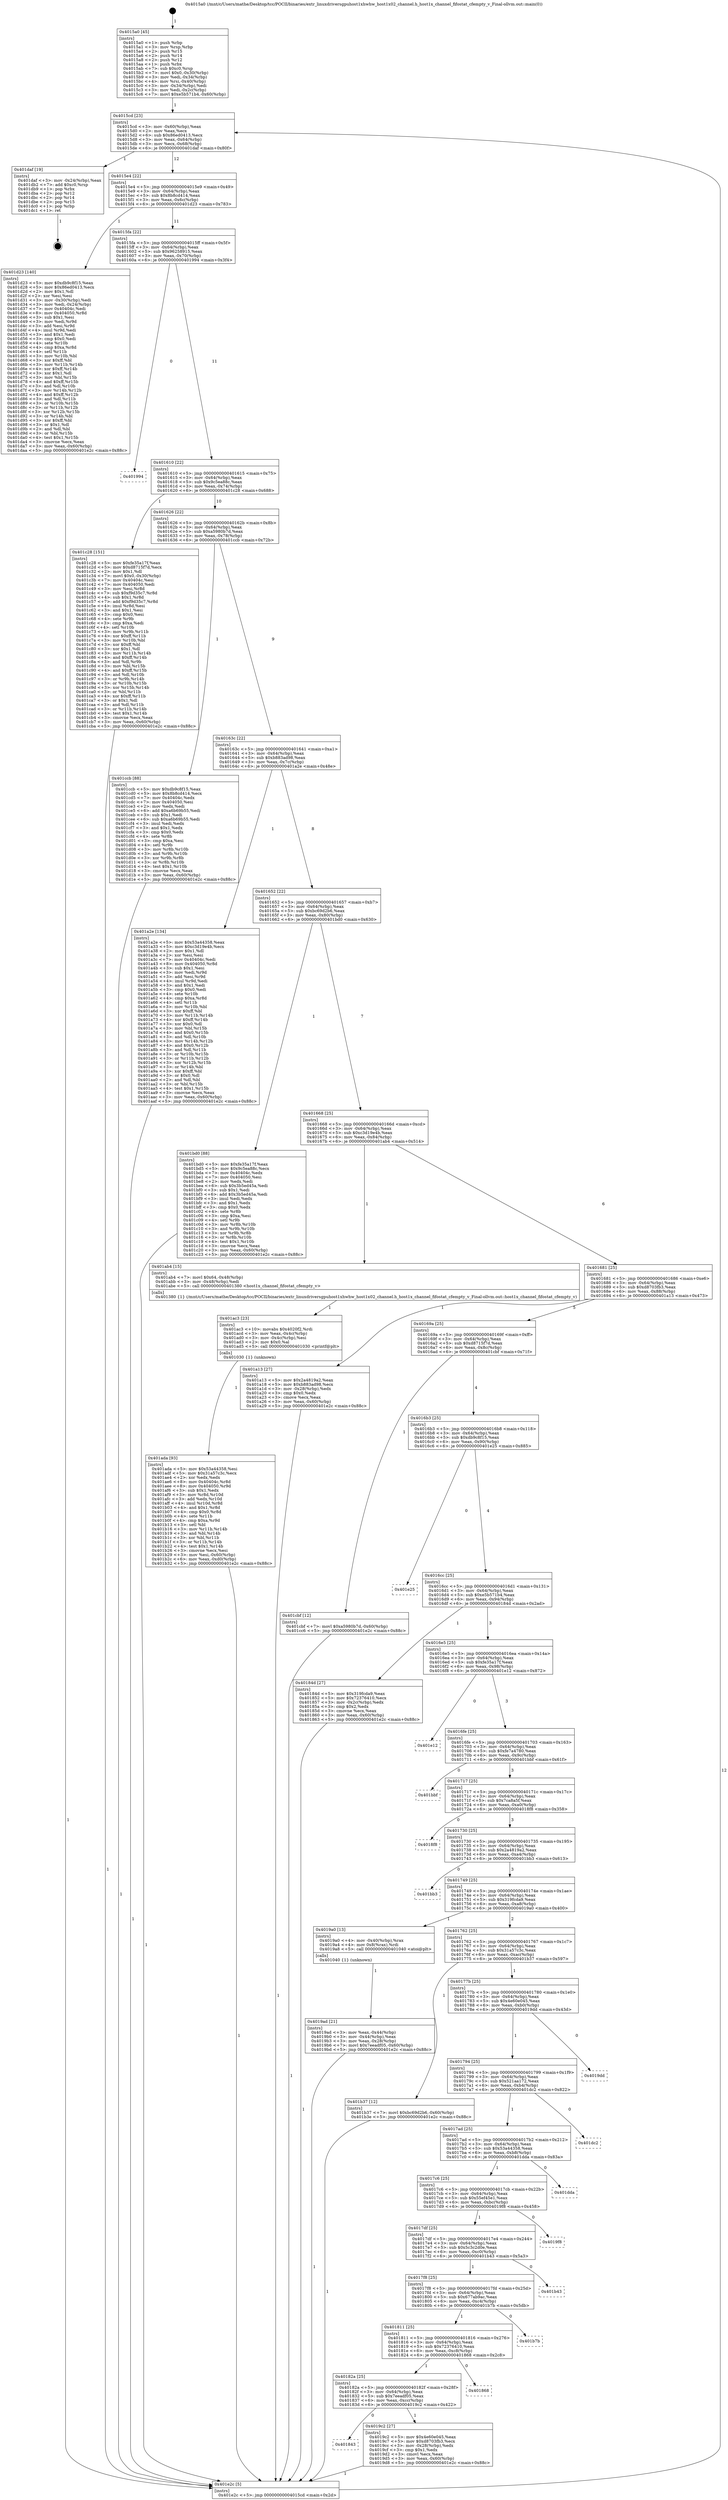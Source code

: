 digraph "0x4015a0" {
  label = "0x4015a0 (/mnt/c/Users/mathe/Desktop/tcc/POCII/binaries/extr_linuxdriversgpuhost1xhwhw_host1x02_channel.h_host1x_channel_fifostat_cfempty_v_Final-ollvm.out::main(0))"
  labelloc = "t"
  node[shape=record]

  Entry [label="",width=0.3,height=0.3,shape=circle,fillcolor=black,style=filled]
  "0x4015cd" [label="{
     0x4015cd [23]\l
     | [instrs]\l
     &nbsp;&nbsp;0x4015cd \<+3\>: mov -0x60(%rbp),%eax\l
     &nbsp;&nbsp;0x4015d0 \<+2\>: mov %eax,%ecx\l
     &nbsp;&nbsp;0x4015d2 \<+6\>: sub $0x86ed0413,%ecx\l
     &nbsp;&nbsp;0x4015d8 \<+3\>: mov %eax,-0x64(%rbp)\l
     &nbsp;&nbsp;0x4015db \<+3\>: mov %ecx,-0x68(%rbp)\l
     &nbsp;&nbsp;0x4015de \<+6\>: je 0000000000401daf \<main+0x80f\>\l
  }"]
  "0x401daf" [label="{
     0x401daf [19]\l
     | [instrs]\l
     &nbsp;&nbsp;0x401daf \<+3\>: mov -0x24(%rbp),%eax\l
     &nbsp;&nbsp;0x401db2 \<+7\>: add $0xc0,%rsp\l
     &nbsp;&nbsp;0x401db9 \<+1\>: pop %rbx\l
     &nbsp;&nbsp;0x401dba \<+2\>: pop %r12\l
     &nbsp;&nbsp;0x401dbc \<+2\>: pop %r14\l
     &nbsp;&nbsp;0x401dbe \<+2\>: pop %r15\l
     &nbsp;&nbsp;0x401dc0 \<+1\>: pop %rbp\l
     &nbsp;&nbsp;0x401dc1 \<+1\>: ret\l
  }"]
  "0x4015e4" [label="{
     0x4015e4 [22]\l
     | [instrs]\l
     &nbsp;&nbsp;0x4015e4 \<+5\>: jmp 00000000004015e9 \<main+0x49\>\l
     &nbsp;&nbsp;0x4015e9 \<+3\>: mov -0x64(%rbp),%eax\l
     &nbsp;&nbsp;0x4015ec \<+5\>: sub $0x8b8cd414,%eax\l
     &nbsp;&nbsp;0x4015f1 \<+3\>: mov %eax,-0x6c(%rbp)\l
     &nbsp;&nbsp;0x4015f4 \<+6\>: je 0000000000401d23 \<main+0x783\>\l
  }"]
  Exit [label="",width=0.3,height=0.3,shape=circle,fillcolor=black,style=filled,peripheries=2]
  "0x401d23" [label="{
     0x401d23 [140]\l
     | [instrs]\l
     &nbsp;&nbsp;0x401d23 \<+5\>: mov $0xdb9c8f15,%eax\l
     &nbsp;&nbsp;0x401d28 \<+5\>: mov $0x86ed0413,%ecx\l
     &nbsp;&nbsp;0x401d2d \<+2\>: mov $0x1,%dl\l
     &nbsp;&nbsp;0x401d2f \<+2\>: xor %esi,%esi\l
     &nbsp;&nbsp;0x401d31 \<+3\>: mov -0x30(%rbp),%edi\l
     &nbsp;&nbsp;0x401d34 \<+3\>: mov %edi,-0x24(%rbp)\l
     &nbsp;&nbsp;0x401d37 \<+7\>: mov 0x40404c,%edi\l
     &nbsp;&nbsp;0x401d3e \<+8\>: mov 0x404050,%r8d\l
     &nbsp;&nbsp;0x401d46 \<+3\>: sub $0x1,%esi\l
     &nbsp;&nbsp;0x401d49 \<+3\>: mov %edi,%r9d\l
     &nbsp;&nbsp;0x401d4c \<+3\>: add %esi,%r9d\l
     &nbsp;&nbsp;0x401d4f \<+4\>: imul %r9d,%edi\l
     &nbsp;&nbsp;0x401d53 \<+3\>: and $0x1,%edi\l
     &nbsp;&nbsp;0x401d56 \<+3\>: cmp $0x0,%edi\l
     &nbsp;&nbsp;0x401d59 \<+4\>: sete %r10b\l
     &nbsp;&nbsp;0x401d5d \<+4\>: cmp $0xa,%r8d\l
     &nbsp;&nbsp;0x401d61 \<+4\>: setl %r11b\l
     &nbsp;&nbsp;0x401d65 \<+3\>: mov %r10b,%bl\l
     &nbsp;&nbsp;0x401d68 \<+3\>: xor $0xff,%bl\l
     &nbsp;&nbsp;0x401d6b \<+3\>: mov %r11b,%r14b\l
     &nbsp;&nbsp;0x401d6e \<+4\>: xor $0xff,%r14b\l
     &nbsp;&nbsp;0x401d72 \<+3\>: xor $0x1,%dl\l
     &nbsp;&nbsp;0x401d75 \<+3\>: mov %bl,%r15b\l
     &nbsp;&nbsp;0x401d78 \<+4\>: and $0xff,%r15b\l
     &nbsp;&nbsp;0x401d7c \<+3\>: and %dl,%r10b\l
     &nbsp;&nbsp;0x401d7f \<+3\>: mov %r14b,%r12b\l
     &nbsp;&nbsp;0x401d82 \<+4\>: and $0xff,%r12b\l
     &nbsp;&nbsp;0x401d86 \<+3\>: and %dl,%r11b\l
     &nbsp;&nbsp;0x401d89 \<+3\>: or %r10b,%r15b\l
     &nbsp;&nbsp;0x401d8c \<+3\>: or %r11b,%r12b\l
     &nbsp;&nbsp;0x401d8f \<+3\>: xor %r12b,%r15b\l
     &nbsp;&nbsp;0x401d92 \<+3\>: or %r14b,%bl\l
     &nbsp;&nbsp;0x401d95 \<+3\>: xor $0xff,%bl\l
     &nbsp;&nbsp;0x401d98 \<+3\>: or $0x1,%dl\l
     &nbsp;&nbsp;0x401d9b \<+2\>: and %dl,%bl\l
     &nbsp;&nbsp;0x401d9d \<+3\>: or %bl,%r15b\l
     &nbsp;&nbsp;0x401da0 \<+4\>: test $0x1,%r15b\l
     &nbsp;&nbsp;0x401da4 \<+3\>: cmovne %ecx,%eax\l
     &nbsp;&nbsp;0x401da7 \<+3\>: mov %eax,-0x60(%rbp)\l
     &nbsp;&nbsp;0x401daa \<+5\>: jmp 0000000000401e2c \<main+0x88c\>\l
  }"]
  "0x4015fa" [label="{
     0x4015fa [22]\l
     | [instrs]\l
     &nbsp;&nbsp;0x4015fa \<+5\>: jmp 00000000004015ff \<main+0x5f\>\l
     &nbsp;&nbsp;0x4015ff \<+3\>: mov -0x64(%rbp),%eax\l
     &nbsp;&nbsp;0x401602 \<+5\>: sub $0x96258915,%eax\l
     &nbsp;&nbsp;0x401607 \<+3\>: mov %eax,-0x70(%rbp)\l
     &nbsp;&nbsp;0x40160a \<+6\>: je 0000000000401994 \<main+0x3f4\>\l
  }"]
  "0x401ada" [label="{
     0x401ada [93]\l
     | [instrs]\l
     &nbsp;&nbsp;0x401ada \<+5\>: mov $0x53a44358,%esi\l
     &nbsp;&nbsp;0x401adf \<+5\>: mov $0x31a57c3c,%ecx\l
     &nbsp;&nbsp;0x401ae4 \<+2\>: xor %edx,%edx\l
     &nbsp;&nbsp;0x401ae6 \<+8\>: mov 0x40404c,%r8d\l
     &nbsp;&nbsp;0x401aee \<+8\>: mov 0x404050,%r9d\l
     &nbsp;&nbsp;0x401af6 \<+3\>: sub $0x1,%edx\l
     &nbsp;&nbsp;0x401af9 \<+3\>: mov %r8d,%r10d\l
     &nbsp;&nbsp;0x401afc \<+3\>: add %edx,%r10d\l
     &nbsp;&nbsp;0x401aff \<+4\>: imul %r10d,%r8d\l
     &nbsp;&nbsp;0x401b03 \<+4\>: and $0x1,%r8d\l
     &nbsp;&nbsp;0x401b07 \<+4\>: cmp $0x0,%r8d\l
     &nbsp;&nbsp;0x401b0b \<+4\>: sete %r11b\l
     &nbsp;&nbsp;0x401b0f \<+4\>: cmp $0xa,%r9d\l
     &nbsp;&nbsp;0x401b13 \<+3\>: setl %bl\l
     &nbsp;&nbsp;0x401b16 \<+3\>: mov %r11b,%r14b\l
     &nbsp;&nbsp;0x401b19 \<+3\>: and %bl,%r14b\l
     &nbsp;&nbsp;0x401b1c \<+3\>: xor %bl,%r11b\l
     &nbsp;&nbsp;0x401b1f \<+3\>: or %r11b,%r14b\l
     &nbsp;&nbsp;0x401b22 \<+4\>: test $0x1,%r14b\l
     &nbsp;&nbsp;0x401b26 \<+3\>: cmovne %ecx,%esi\l
     &nbsp;&nbsp;0x401b29 \<+3\>: mov %esi,-0x60(%rbp)\l
     &nbsp;&nbsp;0x401b2c \<+6\>: mov %eax,-0xd0(%rbp)\l
     &nbsp;&nbsp;0x401b32 \<+5\>: jmp 0000000000401e2c \<main+0x88c\>\l
  }"]
  "0x401994" [label="{
     0x401994\l
  }", style=dashed]
  "0x401610" [label="{
     0x401610 [22]\l
     | [instrs]\l
     &nbsp;&nbsp;0x401610 \<+5\>: jmp 0000000000401615 \<main+0x75\>\l
     &nbsp;&nbsp;0x401615 \<+3\>: mov -0x64(%rbp),%eax\l
     &nbsp;&nbsp;0x401618 \<+5\>: sub $0x9c5ea88c,%eax\l
     &nbsp;&nbsp;0x40161d \<+3\>: mov %eax,-0x74(%rbp)\l
     &nbsp;&nbsp;0x401620 \<+6\>: je 0000000000401c28 \<main+0x688\>\l
  }"]
  "0x401ac3" [label="{
     0x401ac3 [23]\l
     | [instrs]\l
     &nbsp;&nbsp;0x401ac3 \<+10\>: movabs $0x4020f2,%rdi\l
     &nbsp;&nbsp;0x401acd \<+3\>: mov %eax,-0x4c(%rbp)\l
     &nbsp;&nbsp;0x401ad0 \<+3\>: mov -0x4c(%rbp),%esi\l
     &nbsp;&nbsp;0x401ad3 \<+2\>: mov $0x0,%al\l
     &nbsp;&nbsp;0x401ad5 \<+5\>: call 0000000000401030 \<printf@plt\>\l
     | [calls]\l
     &nbsp;&nbsp;0x401030 \{1\} (unknown)\l
  }"]
  "0x401c28" [label="{
     0x401c28 [151]\l
     | [instrs]\l
     &nbsp;&nbsp;0x401c28 \<+5\>: mov $0xfe35a17f,%eax\l
     &nbsp;&nbsp;0x401c2d \<+5\>: mov $0xd8715f7d,%ecx\l
     &nbsp;&nbsp;0x401c32 \<+2\>: mov $0x1,%dl\l
     &nbsp;&nbsp;0x401c34 \<+7\>: movl $0x0,-0x30(%rbp)\l
     &nbsp;&nbsp;0x401c3b \<+7\>: mov 0x40404c,%esi\l
     &nbsp;&nbsp;0x401c42 \<+7\>: mov 0x404050,%edi\l
     &nbsp;&nbsp;0x401c49 \<+3\>: mov %esi,%r8d\l
     &nbsp;&nbsp;0x401c4c \<+7\>: sub $0xf9d35c7,%r8d\l
     &nbsp;&nbsp;0x401c53 \<+4\>: sub $0x1,%r8d\l
     &nbsp;&nbsp;0x401c57 \<+7\>: add $0xf9d35c7,%r8d\l
     &nbsp;&nbsp;0x401c5e \<+4\>: imul %r8d,%esi\l
     &nbsp;&nbsp;0x401c62 \<+3\>: and $0x1,%esi\l
     &nbsp;&nbsp;0x401c65 \<+3\>: cmp $0x0,%esi\l
     &nbsp;&nbsp;0x401c68 \<+4\>: sete %r9b\l
     &nbsp;&nbsp;0x401c6c \<+3\>: cmp $0xa,%edi\l
     &nbsp;&nbsp;0x401c6f \<+4\>: setl %r10b\l
     &nbsp;&nbsp;0x401c73 \<+3\>: mov %r9b,%r11b\l
     &nbsp;&nbsp;0x401c76 \<+4\>: xor $0xff,%r11b\l
     &nbsp;&nbsp;0x401c7a \<+3\>: mov %r10b,%bl\l
     &nbsp;&nbsp;0x401c7d \<+3\>: xor $0xff,%bl\l
     &nbsp;&nbsp;0x401c80 \<+3\>: xor $0x1,%dl\l
     &nbsp;&nbsp;0x401c83 \<+3\>: mov %r11b,%r14b\l
     &nbsp;&nbsp;0x401c86 \<+4\>: and $0xff,%r14b\l
     &nbsp;&nbsp;0x401c8a \<+3\>: and %dl,%r9b\l
     &nbsp;&nbsp;0x401c8d \<+3\>: mov %bl,%r15b\l
     &nbsp;&nbsp;0x401c90 \<+4\>: and $0xff,%r15b\l
     &nbsp;&nbsp;0x401c94 \<+3\>: and %dl,%r10b\l
     &nbsp;&nbsp;0x401c97 \<+3\>: or %r9b,%r14b\l
     &nbsp;&nbsp;0x401c9a \<+3\>: or %r10b,%r15b\l
     &nbsp;&nbsp;0x401c9d \<+3\>: xor %r15b,%r14b\l
     &nbsp;&nbsp;0x401ca0 \<+3\>: or %bl,%r11b\l
     &nbsp;&nbsp;0x401ca3 \<+4\>: xor $0xff,%r11b\l
     &nbsp;&nbsp;0x401ca7 \<+3\>: or $0x1,%dl\l
     &nbsp;&nbsp;0x401caa \<+3\>: and %dl,%r11b\l
     &nbsp;&nbsp;0x401cad \<+3\>: or %r11b,%r14b\l
     &nbsp;&nbsp;0x401cb0 \<+4\>: test $0x1,%r14b\l
     &nbsp;&nbsp;0x401cb4 \<+3\>: cmovne %ecx,%eax\l
     &nbsp;&nbsp;0x401cb7 \<+3\>: mov %eax,-0x60(%rbp)\l
     &nbsp;&nbsp;0x401cba \<+5\>: jmp 0000000000401e2c \<main+0x88c\>\l
  }"]
  "0x401626" [label="{
     0x401626 [22]\l
     | [instrs]\l
     &nbsp;&nbsp;0x401626 \<+5\>: jmp 000000000040162b \<main+0x8b\>\l
     &nbsp;&nbsp;0x40162b \<+3\>: mov -0x64(%rbp),%eax\l
     &nbsp;&nbsp;0x40162e \<+5\>: sub $0xa5980b7d,%eax\l
     &nbsp;&nbsp;0x401633 \<+3\>: mov %eax,-0x78(%rbp)\l
     &nbsp;&nbsp;0x401636 \<+6\>: je 0000000000401ccb \<main+0x72b\>\l
  }"]
  "0x401843" [label="{
     0x401843\l
  }", style=dashed]
  "0x401ccb" [label="{
     0x401ccb [88]\l
     | [instrs]\l
     &nbsp;&nbsp;0x401ccb \<+5\>: mov $0xdb9c8f15,%eax\l
     &nbsp;&nbsp;0x401cd0 \<+5\>: mov $0x8b8cd414,%ecx\l
     &nbsp;&nbsp;0x401cd5 \<+7\>: mov 0x40404c,%edx\l
     &nbsp;&nbsp;0x401cdc \<+7\>: mov 0x404050,%esi\l
     &nbsp;&nbsp;0x401ce3 \<+2\>: mov %edx,%edi\l
     &nbsp;&nbsp;0x401ce5 \<+6\>: add $0xa6b69b55,%edi\l
     &nbsp;&nbsp;0x401ceb \<+3\>: sub $0x1,%edi\l
     &nbsp;&nbsp;0x401cee \<+6\>: sub $0xa6b69b55,%edi\l
     &nbsp;&nbsp;0x401cf4 \<+3\>: imul %edi,%edx\l
     &nbsp;&nbsp;0x401cf7 \<+3\>: and $0x1,%edx\l
     &nbsp;&nbsp;0x401cfa \<+3\>: cmp $0x0,%edx\l
     &nbsp;&nbsp;0x401cfd \<+4\>: sete %r8b\l
     &nbsp;&nbsp;0x401d01 \<+3\>: cmp $0xa,%esi\l
     &nbsp;&nbsp;0x401d04 \<+4\>: setl %r9b\l
     &nbsp;&nbsp;0x401d08 \<+3\>: mov %r8b,%r10b\l
     &nbsp;&nbsp;0x401d0b \<+3\>: and %r9b,%r10b\l
     &nbsp;&nbsp;0x401d0e \<+3\>: xor %r9b,%r8b\l
     &nbsp;&nbsp;0x401d11 \<+3\>: or %r8b,%r10b\l
     &nbsp;&nbsp;0x401d14 \<+4\>: test $0x1,%r10b\l
     &nbsp;&nbsp;0x401d18 \<+3\>: cmovne %ecx,%eax\l
     &nbsp;&nbsp;0x401d1b \<+3\>: mov %eax,-0x60(%rbp)\l
     &nbsp;&nbsp;0x401d1e \<+5\>: jmp 0000000000401e2c \<main+0x88c\>\l
  }"]
  "0x40163c" [label="{
     0x40163c [22]\l
     | [instrs]\l
     &nbsp;&nbsp;0x40163c \<+5\>: jmp 0000000000401641 \<main+0xa1\>\l
     &nbsp;&nbsp;0x401641 \<+3\>: mov -0x64(%rbp),%eax\l
     &nbsp;&nbsp;0x401644 \<+5\>: sub $0xb883ad98,%eax\l
     &nbsp;&nbsp;0x401649 \<+3\>: mov %eax,-0x7c(%rbp)\l
     &nbsp;&nbsp;0x40164c \<+6\>: je 0000000000401a2e \<main+0x48e\>\l
  }"]
  "0x4019c2" [label="{
     0x4019c2 [27]\l
     | [instrs]\l
     &nbsp;&nbsp;0x4019c2 \<+5\>: mov $0x4e60e045,%eax\l
     &nbsp;&nbsp;0x4019c7 \<+5\>: mov $0xd8703fb3,%ecx\l
     &nbsp;&nbsp;0x4019cc \<+3\>: mov -0x28(%rbp),%edx\l
     &nbsp;&nbsp;0x4019cf \<+3\>: cmp $0x1,%edx\l
     &nbsp;&nbsp;0x4019d2 \<+3\>: cmovl %ecx,%eax\l
     &nbsp;&nbsp;0x4019d5 \<+3\>: mov %eax,-0x60(%rbp)\l
     &nbsp;&nbsp;0x4019d8 \<+5\>: jmp 0000000000401e2c \<main+0x88c\>\l
  }"]
  "0x401a2e" [label="{
     0x401a2e [134]\l
     | [instrs]\l
     &nbsp;&nbsp;0x401a2e \<+5\>: mov $0x53a44358,%eax\l
     &nbsp;&nbsp;0x401a33 \<+5\>: mov $0xc3d19e4b,%ecx\l
     &nbsp;&nbsp;0x401a38 \<+2\>: mov $0x1,%dl\l
     &nbsp;&nbsp;0x401a3a \<+2\>: xor %esi,%esi\l
     &nbsp;&nbsp;0x401a3c \<+7\>: mov 0x40404c,%edi\l
     &nbsp;&nbsp;0x401a43 \<+8\>: mov 0x404050,%r8d\l
     &nbsp;&nbsp;0x401a4b \<+3\>: sub $0x1,%esi\l
     &nbsp;&nbsp;0x401a4e \<+3\>: mov %edi,%r9d\l
     &nbsp;&nbsp;0x401a51 \<+3\>: add %esi,%r9d\l
     &nbsp;&nbsp;0x401a54 \<+4\>: imul %r9d,%edi\l
     &nbsp;&nbsp;0x401a58 \<+3\>: and $0x1,%edi\l
     &nbsp;&nbsp;0x401a5b \<+3\>: cmp $0x0,%edi\l
     &nbsp;&nbsp;0x401a5e \<+4\>: sete %r10b\l
     &nbsp;&nbsp;0x401a62 \<+4\>: cmp $0xa,%r8d\l
     &nbsp;&nbsp;0x401a66 \<+4\>: setl %r11b\l
     &nbsp;&nbsp;0x401a6a \<+3\>: mov %r10b,%bl\l
     &nbsp;&nbsp;0x401a6d \<+3\>: xor $0xff,%bl\l
     &nbsp;&nbsp;0x401a70 \<+3\>: mov %r11b,%r14b\l
     &nbsp;&nbsp;0x401a73 \<+4\>: xor $0xff,%r14b\l
     &nbsp;&nbsp;0x401a77 \<+3\>: xor $0x0,%dl\l
     &nbsp;&nbsp;0x401a7a \<+3\>: mov %bl,%r15b\l
     &nbsp;&nbsp;0x401a7d \<+4\>: and $0x0,%r15b\l
     &nbsp;&nbsp;0x401a81 \<+3\>: and %dl,%r10b\l
     &nbsp;&nbsp;0x401a84 \<+3\>: mov %r14b,%r12b\l
     &nbsp;&nbsp;0x401a87 \<+4\>: and $0x0,%r12b\l
     &nbsp;&nbsp;0x401a8b \<+3\>: and %dl,%r11b\l
     &nbsp;&nbsp;0x401a8e \<+3\>: or %r10b,%r15b\l
     &nbsp;&nbsp;0x401a91 \<+3\>: or %r11b,%r12b\l
     &nbsp;&nbsp;0x401a94 \<+3\>: xor %r12b,%r15b\l
     &nbsp;&nbsp;0x401a97 \<+3\>: or %r14b,%bl\l
     &nbsp;&nbsp;0x401a9a \<+3\>: xor $0xff,%bl\l
     &nbsp;&nbsp;0x401a9d \<+3\>: or $0x0,%dl\l
     &nbsp;&nbsp;0x401aa0 \<+2\>: and %dl,%bl\l
     &nbsp;&nbsp;0x401aa2 \<+3\>: or %bl,%r15b\l
     &nbsp;&nbsp;0x401aa5 \<+4\>: test $0x1,%r15b\l
     &nbsp;&nbsp;0x401aa9 \<+3\>: cmovne %ecx,%eax\l
     &nbsp;&nbsp;0x401aac \<+3\>: mov %eax,-0x60(%rbp)\l
     &nbsp;&nbsp;0x401aaf \<+5\>: jmp 0000000000401e2c \<main+0x88c\>\l
  }"]
  "0x401652" [label="{
     0x401652 [22]\l
     | [instrs]\l
     &nbsp;&nbsp;0x401652 \<+5\>: jmp 0000000000401657 \<main+0xb7\>\l
     &nbsp;&nbsp;0x401657 \<+3\>: mov -0x64(%rbp),%eax\l
     &nbsp;&nbsp;0x40165a \<+5\>: sub $0xbc69d2b6,%eax\l
     &nbsp;&nbsp;0x40165f \<+3\>: mov %eax,-0x80(%rbp)\l
     &nbsp;&nbsp;0x401662 \<+6\>: je 0000000000401bd0 \<main+0x630\>\l
  }"]
  "0x40182a" [label="{
     0x40182a [25]\l
     | [instrs]\l
     &nbsp;&nbsp;0x40182a \<+5\>: jmp 000000000040182f \<main+0x28f\>\l
     &nbsp;&nbsp;0x40182f \<+3\>: mov -0x64(%rbp),%eax\l
     &nbsp;&nbsp;0x401832 \<+5\>: sub $0x7eeadf05,%eax\l
     &nbsp;&nbsp;0x401837 \<+6\>: mov %eax,-0xcc(%rbp)\l
     &nbsp;&nbsp;0x40183d \<+6\>: je 00000000004019c2 \<main+0x422\>\l
  }"]
  "0x401bd0" [label="{
     0x401bd0 [88]\l
     | [instrs]\l
     &nbsp;&nbsp;0x401bd0 \<+5\>: mov $0xfe35a17f,%eax\l
     &nbsp;&nbsp;0x401bd5 \<+5\>: mov $0x9c5ea88c,%ecx\l
     &nbsp;&nbsp;0x401bda \<+7\>: mov 0x40404c,%edx\l
     &nbsp;&nbsp;0x401be1 \<+7\>: mov 0x404050,%esi\l
     &nbsp;&nbsp;0x401be8 \<+2\>: mov %edx,%edi\l
     &nbsp;&nbsp;0x401bea \<+6\>: sub $0x3b5ed45a,%edi\l
     &nbsp;&nbsp;0x401bf0 \<+3\>: sub $0x1,%edi\l
     &nbsp;&nbsp;0x401bf3 \<+6\>: add $0x3b5ed45a,%edi\l
     &nbsp;&nbsp;0x401bf9 \<+3\>: imul %edi,%edx\l
     &nbsp;&nbsp;0x401bfc \<+3\>: and $0x1,%edx\l
     &nbsp;&nbsp;0x401bff \<+3\>: cmp $0x0,%edx\l
     &nbsp;&nbsp;0x401c02 \<+4\>: sete %r8b\l
     &nbsp;&nbsp;0x401c06 \<+3\>: cmp $0xa,%esi\l
     &nbsp;&nbsp;0x401c09 \<+4\>: setl %r9b\l
     &nbsp;&nbsp;0x401c0d \<+3\>: mov %r8b,%r10b\l
     &nbsp;&nbsp;0x401c10 \<+3\>: and %r9b,%r10b\l
     &nbsp;&nbsp;0x401c13 \<+3\>: xor %r9b,%r8b\l
     &nbsp;&nbsp;0x401c16 \<+3\>: or %r8b,%r10b\l
     &nbsp;&nbsp;0x401c19 \<+4\>: test $0x1,%r10b\l
     &nbsp;&nbsp;0x401c1d \<+3\>: cmovne %ecx,%eax\l
     &nbsp;&nbsp;0x401c20 \<+3\>: mov %eax,-0x60(%rbp)\l
     &nbsp;&nbsp;0x401c23 \<+5\>: jmp 0000000000401e2c \<main+0x88c\>\l
  }"]
  "0x401668" [label="{
     0x401668 [25]\l
     | [instrs]\l
     &nbsp;&nbsp;0x401668 \<+5\>: jmp 000000000040166d \<main+0xcd\>\l
     &nbsp;&nbsp;0x40166d \<+3\>: mov -0x64(%rbp),%eax\l
     &nbsp;&nbsp;0x401670 \<+5\>: sub $0xc3d19e4b,%eax\l
     &nbsp;&nbsp;0x401675 \<+6\>: mov %eax,-0x84(%rbp)\l
     &nbsp;&nbsp;0x40167b \<+6\>: je 0000000000401ab4 \<main+0x514\>\l
  }"]
  "0x401868" [label="{
     0x401868\l
  }", style=dashed]
  "0x401ab4" [label="{
     0x401ab4 [15]\l
     | [instrs]\l
     &nbsp;&nbsp;0x401ab4 \<+7\>: movl $0x64,-0x48(%rbp)\l
     &nbsp;&nbsp;0x401abb \<+3\>: mov -0x48(%rbp),%edi\l
     &nbsp;&nbsp;0x401abe \<+5\>: call 0000000000401380 \<host1x_channel_fifostat_cfempty_v\>\l
     | [calls]\l
     &nbsp;&nbsp;0x401380 \{1\} (/mnt/c/Users/mathe/Desktop/tcc/POCII/binaries/extr_linuxdriversgpuhost1xhwhw_host1x02_channel.h_host1x_channel_fifostat_cfempty_v_Final-ollvm.out::host1x_channel_fifostat_cfempty_v)\l
  }"]
  "0x401681" [label="{
     0x401681 [25]\l
     | [instrs]\l
     &nbsp;&nbsp;0x401681 \<+5\>: jmp 0000000000401686 \<main+0xe6\>\l
     &nbsp;&nbsp;0x401686 \<+3\>: mov -0x64(%rbp),%eax\l
     &nbsp;&nbsp;0x401689 \<+5\>: sub $0xd8703fb3,%eax\l
     &nbsp;&nbsp;0x40168e \<+6\>: mov %eax,-0x88(%rbp)\l
     &nbsp;&nbsp;0x401694 \<+6\>: je 0000000000401a13 \<main+0x473\>\l
  }"]
  "0x401811" [label="{
     0x401811 [25]\l
     | [instrs]\l
     &nbsp;&nbsp;0x401811 \<+5\>: jmp 0000000000401816 \<main+0x276\>\l
     &nbsp;&nbsp;0x401816 \<+3\>: mov -0x64(%rbp),%eax\l
     &nbsp;&nbsp;0x401819 \<+5\>: sub $0x72376410,%eax\l
     &nbsp;&nbsp;0x40181e \<+6\>: mov %eax,-0xc8(%rbp)\l
     &nbsp;&nbsp;0x401824 \<+6\>: je 0000000000401868 \<main+0x2c8\>\l
  }"]
  "0x401a13" [label="{
     0x401a13 [27]\l
     | [instrs]\l
     &nbsp;&nbsp;0x401a13 \<+5\>: mov $0x2a4819a2,%eax\l
     &nbsp;&nbsp;0x401a18 \<+5\>: mov $0xb883ad98,%ecx\l
     &nbsp;&nbsp;0x401a1d \<+3\>: mov -0x28(%rbp),%edx\l
     &nbsp;&nbsp;0x401a20 \<+3\>: cmp $0x0,%edx\l
     &nbsp;&nbsp;0x401a23 \<+3\>: cmove %ecx,%eax\l
     &nbsp;&nbsp;0x401a26 \<+3\>: mov %eax,-0x60(%rbp)\l
     &nbsp;&nbsp;0x401a29 \<+5\>: jmp 0000000000401e2c \<main+0x88c\>\l
  }"]
  "0x40169a" [label="{
     0x40169a [25]\l
     | [instrs]\l
     &nbsp;&nbsp;0x40169a \<+5\>: jmp 000000000040169f \<main+0xff\>\l
     &nbsp;&nbsp;0x40169f \<+3\>: mov -0x64(%rbp),%eax\l
     &nbsp;&nbsp;0x4016a2 \<+5\>: sub $0xd8715f7d,%eax\l
     &nbsp;&nbsp;0x4016a7 \<+6\>: mov %eax,-0x8c(%rbp)\l
     &nbsp;&nbsp;0x4016ad \<+6\>: je 0000000000401cbf \<main+0x71f\>\l
  }"]
  "0x401b7b" [label="{
     0x401b7b\l
  }", style=dashed]
  "0x401cbf" [label="{
     0x401cbf [12]\l
     | [instrs]\l
     &nbsp;&nbsp;0x401cbf \<+7\>: movl $0xa5980b7d,-0x60(%rbp)\l
     &nbsp;&nbsp;0x401cc6 \<+5\>: jmp 0000000000401e2c \<main+0x88c\>\l
  }"]
  "0x4016b3" [label="{
     0x4016b3 [25]\l
     | [instrs]\l
     &nbsp;&nbsp;0x4016b3 \<+5\>: jmp 00000000004016b8 \<main+0x118\>\l
     &nbsp;&nbsp;0x4016b8 \<+3\>: mov -0x64(%rbp),%eax\l
     &nbsp;&nbsp;0x4016bb \<+5\>: sub $0xdb9c8f15,%eax\l
     &nbsp;&nbsp;0x4016c0 \<+6\>: mov %eax,-0x90(%rbp)\l
     &nbsp;&nbsp;0x4016c6 \<+6\>: je 0000000000401e25 \<main+0x885\>\l
  }"]
  "0x4017f8" [label="{
     0x4017f8 [25]\l
     | [instrs]\l
     &nbsp;&nbsp;0x4017f8 \<+5\>: jmp 00000000004017fd \<main+0x25d\>\l
     &nbsp;&nbsp;0x4017fd \<+3\>: mov -0x64(%rbp),%eax\l
     &nbsp;&nbsp;0x401800 \<+5\>: sub $0x677ab9ac,%eax\l
     &nbsp;&nbsp;0x401805 \<+6\>: mov %eax,-0xc4(%rbp)\l
     &nbsp;&nbsp;0x40180b \<+6\>: je 0000000000401b7b \<main+0x5db\>\l
  }"]
  "0x401e25" [label="{
     0x401e25\l
  }", style=dashed]
  "0x4016cc" [label="{
     0x4016cc [25]\l
     | [instrs]\l
     &nbsp;&nbsp;0x4016cc \<+5\>: jmp 00000000004016d1 \<main+0x131\>\l
     &nbsp;&nbsp;0x4016d1 \<+3\>: mov -0x64(%rbp),%eax\l
     &nbsp;&nbsp;0x4016d4 \<+5\>: sub $0xe5b571b4,%eax\l
     &nbsp;&nbsp;0x4016d9 \<+6\>: mov %eax,-0x94(%rbp)\l
     &nbsp;&nbsp;0x4016df \<+6\>: je 000000000040184d \<main+0x2ad\>\l
  }"]
  "0x401b43" [label="{
     0x401b43\l
  }", style=dashed]
  "0x40184d" [label="{
     0x40184d [27]\l
     | [instrs]\l
     &nbsp;&nbsp;0x40184d \<+5\>: mov $0x319fcda9,%eax\l
     &nbsp;&nbsp;0x401852 \<+5\>: mov $0x72376410,%ecx\l
     &nbsp;&nbsp;0x401857 \<+3\>: mov -0x2c(%rbp),%edx\l
     &nbsp;&nbsp;0x40185a \<+3\>: cmp $0x2,%edx\l
     &nbsp;&nbsp;0x40185d \<+3\>: cmovne %ecx,%eax\l
     &nbsp;&nbsp;0x401860 \<+3\>: mov %eax,-0x60(%rbp)\l
     &nbsp;&nbsp;0x401863 \<+5\>: jmp 0000000000401e2c \<main+0x88c\>\l
  }"]
  "0x4016e5" [label="{
     0x4016e5 [25]\l
     | [instrs]\l
     &nbsp;&nbsp;0x4016e5 \<+5\>: jmp 00000000004016ea \<main+0x14a\>\l
     &nbsp;&nbsp;0x4016ea \<+3\>: mov -0x64(%rbp),%eax\l
     &nbsp;&nbsp;0x4016ed \<+5\>: sub $0xfe35a17f,%eax\l
     &nbsp;&nbsp;0x4016f2 \<+6\>: mov %eax,-0x98(%rbp)\l
     &nbsp;&nbsp;0x4016f8 \<+6\>: je 0000000000401e12 \<main+0x872\>\l
  }"]
  "0x401e2c" [label="{
     0x401e2c [5]\l
     | [instrs]\l
     &nbsp;&nbsp;0x401e2c \<+5\>: jmp 00000000004015cd \<main+0x2d\>\l
  }"]
  "0x4015a0" [label="{
     0x4015a0 [45]\l
     | [instrs]\l
     &nbsp;&nbsp;0x4015a0 \<+1\>: push %rbp\l
     &nbsp;&nbsp;0x4015a1 \<+3\>: mov %rsp,%rbp\l
     &nbsp;&nbsp;0x4015a4 \<+2\>: push %r15\l
     &nbsp;&nbsp;0x4015a6 \<+2\>: push %r14\l
     &nbsp;&nbsp;0x4015a8 \<+2\>: push %r12\l
     &nbsp;&nbsp;0x4015aa \<+1\>: push %rbx\l
     &nbsp;&nbsp;0x4015ab \<+7\>: sub $0xc0,%rsp\l
     &nbsp;&nbsp;0x4015b2 \<+7\>: movl $0x0,-0x30(%rbp)\l
     &nbsp;&nbsp;0x4015b9 \<+3\>: mov %edi,-0x34(%rbp)\l
     &nbsp;&nbsp;0x4015bc \<+4\>: mov %rsi,-0x40(%rbp)\l
     &nbsp;&nbsp;0x4015c0 \<+3\>: mov -0x34(%rbp),%edi\l
     &nbsp;&nbsp;0x4015c3 \<+3\>: mov %edi,-0x2c(%rbp)\l
     &nbsp;&nbsp;0x4015c6 \<+7\>: movl $0xe5b571b4,-0x60(%rbp)\l
  }"]
  "0x4017df" [label="{
     0x4017df [25]\l
     | [instrs]\l
     &nbsp;&nbsp;0x4017df \<+5\>: jmp 00000000004017e4 \<main+0x244\>\l
     &nbsp;&nbsp;0x4017e4 \<+3\>: mov -0x64(%rbp),%eax\l
     &nbsp;&nbsp;0x4017e7 \<+5\>: sub $0x5c3c2d0e,%eax\l
     &nbsp;&nbsp;0x4017ec \<+6\>: mov %eax,-0xc0(%rbp)\l
     &nbsp;&nbsp;0x4017f2 \<+6\>: je 0000000000401b43 \<main+0x5a3\>\l
  }"]
  "0x401e12" [label="{
     0x401e12\l
  }", style=dashed]
  "0x4016fe" [label="{
     0x4016fe [25]\l
     | [instrs]\l
     &nbsp;&nbsp;0x4016fe \<+5\>: jmp 0000000000401703 \<main+0x163\>\l
     &nbsp;&nbsp;0x401703 \<+3\>: mov -0x64(%rbp),%eax\l
     &nbsp;&nbsp;0x401706 \<+5\>: sub $0xfe7a4780,%eax\l
     &nbsp;&nbsp;0x40170b \<+6\>: mov %eax,-0x9c(%rbp)\l
     &nbsp;&nbsp;0x401711 \<+6\>: je 0000000000401bbf \<main+0x61f\>\l
  }"]
  "0x4019f8" [label="{
     0x4019f8\l
  }", style=dashed]
  "0x401bbf" [label="{
     0x401bbf\l
  }", style=dashed]
  "0x401717" [label="{
     0x401717 [25]\l
     | [instrs]\l
     &nbsp;&nbsp;0x401717 \<+5\>: jmp 000000000040171c \<main+0x17c\>\l
     &nbsp;&nbsp;0x40171c \<+3\>: mov -0x64(%rbp),%eax\l
     &nbsp;&nbsp;0x40171f \<+5\>: sub $0x7ca8a5f,%eax\l
     &nbsp;&nbsp;0x401724 \<+6\>: mov %eax,-0xa0(%rbp)\l
     &nbsp;&nbsp;0x40172a \<+6\>: je 00000000004018f8 \<main+0x358\>\l
  }"]
  "0x4017c6" [label="{
     0x4017c6 [25]\l
     | [instrs]\l
     &nbsp;&nbsp;0x4017c6 \<+5\>: jmp 00000000004017cb \<main+0x22b\>\l
     &nbsp;&nbsp;0x4017cb \<+3\>: mov -0x64(%rbp),%eax\l
     &nbsp;&nbsp;0x4017ce \<+5\>: sub $0x55ef45e1,%eax\l
     &nbsp;&nbsp;0x4017d3 \<+6\>: mov %eax,-0xbc(%rbp)\l
     &nbsp;&nbsp;0x4017d9 \<+6\>: je 00000000004019f8 \<main+0x458\>\l
  }"]
  "0x4018f8" [label="{
     0x4018f8\l
  }", style=dashed]
  "0x401730" [label="{
     0x401730 [25]\l
     | [instrs]\l
     &nbsp;&nbsp;0x401730 \<+5\>: jmp 0000000000401735 \<main+0x195\>\l
     &nbsp;&nbsp;0x401735 \<+3\>: mov -0x64(%rbp),%eax\l
     &nbsp;&nbsp;0x401738 \<+5\>: sub $0x2a4819a2,%eax\l
     &nbsp;&nbsp;0x40173d \<+6\>: mov %eax,-0xa4(%rbp)\l
     &nbsp;&nbsp;0x401743 \<+6\>: je 0000000000401bb3 \<main+0x613\>\l
  }"]
  "0x401dda" [label="{
     0x401dda\l
  }", style=dashed]
  "0x401bb3" [label="{
     0x401bb3\l
  }", style=dashed]
  "0x401749" [label="{
     0x401749 [25]\l
     | [instrs]\l
     &nbsp;&nbsp;0x401749 \<+5\>: jmp 000000000040174e \<main+0x1ae\>\l
     &nbsp;&nbsp;0x40174e \<+3\>: mov -0x64(%rbp),%eax\l
     &nbsp;&nbsp;0x401751 \<+5\>: sub $0x319fcda9,%eax\l
     &nbsp;&nbsp;0x401756 \<+6\>: mov %eax,-0xa8(%rbp)\l
     &nbsp;&nbsp;0x40175c \<+6\>: je 00000000004019a0 \<main+0x400\>\l
  }"]
  "0x4017ad" [label="{
     0x4017ad [25]\l
     | [instrs]\l
     &nbsp;&nbsp;0x4017ad \<+5\>: jmp 00000000004017b2 \<main+0x212\>\l
     &nbsp;&nbsp;0x4017b2 \<+3\>: mov -0x64(%rbp),%eax\l
     &nbsp;&nbsp;0x4017b5 \<+5\>: sub $0x53a44358,%eax\l
     &nbsp;&nbsp;0x4017ba \<+6\>: mov %eax,-0xb8(%rbp)\l
     &nbsp;&nbsp;0x4017c0 \<+6\>: je 0000000000401dda \<main+0x83a\>\l
  }"]
  "0x4019a0" [label="{
     0x4019a0 [13]\l
     | [instrs]\l
     &nbsp;&nbsp;0x4019a0 \<+4\>: mov -0x40(%rbp),%rax\l
     &nbsp;&nbsp;0x4019a4 \<+4\>: mov 0x8(%rax),%rdi\l
     &nbsp;&nbsp;0x4019a8 \<+5\>: call 0000000000401040 \<atoi@plt\>\l
     | [calls]\l
     &nbsp;&nbsp;0x401040 \{1\} (unknown)\l
  }"]
  "0x401762" [label="{
     0x401762 [25]\l
     | [instrs]\l
     &nbsp;&nbsp;0x401762 \<+5\>: jmp 0000000000401767 \<main+0x1c7\>\l
     &nbsp;&nbsp;0x401767 \<+3\>: mov -0x64(%rbp),%eax\l
     &nbsp;&nbsp;0x40176a \<+5\>: sub $0x31a57c3c,%eax\l
     &nbsp;&nbsp;0x40176f \<+6\>: mov %eax,-0xac(%rbp)\l
     &nbsp;&nbsp;0x401775 \<+6\>: je 0000000000401b37 \<main+0x597\>\l
  }"]
  "0x4019ad" [label="{
     0x4019ad [21]\l
     | [instrs]\l
     &nbsp;&nbsp;0x4019ad \<+3\>: mov %eax,-0x44(%rbp)\l
     &nbsp;&nbsp;0x4019b0 \<+3\>: mov -0x44(%rbp),%eax\l
     &nbsp;&nbsp;0x4019b3 \<+3\>: mov %eax,-0x28(%rbp)\l
     &nbsp;&nbsp;0x4019b6 \<+7\>: movl $0x7eeadf05,-0x60(%rbp)\l
     &nbsp;&nbsp;0x4019bd \<+5\>: jmp 0000000000401e2c \<main+0x88c\>\l
  }"]
  "0x401dc2" [label="{
     0x401dc2\l
  }", style=dashed]
  "0x401b37" [label="{
     0x401b37 [12]\l
     | [instrs]\l
     &nbsp;&nbsp;0x401b37 \<+7\>: movl $0xbc69d2b6,-0x60(%rbp)\l
     &nbsp;&nbsp;0x401b3e \<+5\>: jmp 0000000000401e2c \<main+0x88c\>\l
  }"]
  "0x40177b" [label="{
     0x40177b [25]\l
     | [instrs]\l
     &nbsp;&nbsp;0x40177b \<+5\>: jmp 0000000000401780 \<main+0x1e0\>\l
     &nbsp;&nbsp;0x401780 \<+3\>: mov -0x64(%rbp),%eax\l
     &nbsp;&nbsp;0x401783 \<+5\>: sub $0x4e60e045,%eax\l
     &nbsp;&nbsp;0x401788 \<+6\>: mov %eax,-0xb0(%rbp)\l
     &nbsp;&nbsp;0x40178e \<+6\>: je 00000000004019dd \<main+0x43d\>\l
  }"]
  "0x401794" [label="{
     0x401794 [25]\l
     | [instrs]\l
     &nbsp;&nbsp;0x401794 \<+5\>: jmp 0000000000401799 \<main+0x1f9\>\l
     &nbsp;&nbsp;0x401799 \<+3\>: mov -0x64(%rbp),%eax\l
     &nbsp;&nbsp;0x40179c \<+5\>: sub $0x521aa172,%eax\l
     &nbsp;&nbsp;0x4017a1 \<+6\>: mov %eax,-0xb4(%rbp)\l
     &nbsp;&nbsp;0x4017a7 \<+6\>: je 0000000000401dc2 \<main+0x822\>\l
  }"]
  "0x4019dd" [label="{
     0x4019dd\l
  }", style=dashed]
  Entry -> "0x4015a0" [label=" 1"]
  "0x4015cd" -> "0x401daf" [label=" 1"]
  "0x4015cd" -> "0x4015e4" [label=" 12"]
  "0x401daf" -> Exit [label=" 1"]
  "0x4015e4" -> "0x401d23" [label=" 1"]
  "0x4015e4" -> "0x4015fa" [label=" 11"]
  "0x401d23" -> "0x401e2c" [label=" 1"]
  "0x4015fa" -> "0x401994" [label=" 0"]
  "0x4015fa" -> "0x401610" [label=" 11"]
  "0x401ccb" -> "0x401e2c" [label=" 1"]
  "0x401610" -> "0x401c28" [label=" 1"]
  "0x401610" -> "0x401626" [label=" 10"]
  "0x401cbf" -> "0x401e2c" [label=" 1"]
  "0x401626" -> "0x401ccb" [label=" 1"]
  "0x401626" -> "0x40163c" [label=" 9"]
  "0x401c28" -> "0x401e2c" [label=" 1"]
  "0x40163c" -> "0x401a2e" [label=" 1"]
  "0x40163c" -> "0x401652" [label=" 8"]
  "0x401bd0" -> "0x401e2c" [label=" 1"]
  "0x401652" -> "0x401bd0" [label=" 1"]
  "0x401652" -> "0x401668" [label=" 7"]
  "0x401ada" -> "0x401e2c" [label=" 1"]
  "0x401668" -> "0x401ab4" [label=" 1"]
  "0x401668" -> "0x401681" [label=" 6"]
  "0x401ac3" -> "0x401ada" [label=" 1"]
  "0x401681" -> "0x401a13" [label=" 1"]
  "0x401681" -> "0x40169a" [label=" 5"]
  "0x401a2e" -> "0x401e2c" [label=" 1"]
  "0x40169a" -> "0x401cbf" [label=" 1"]
  "0x40169a" -> "0x4016b3" [label=" 4"]
  "0x401a13" -> "0x401e2c" [label=" 1"]
  "0x4016b3" -> "0x401e25" [label=" 0"]
  "0x4016b3" -> "0x4016cc" [label=" 4"]
  "0x40182a" -> "0x401843" [label=" 0"]
  "0x4016cc" -> "0x40184d" [label=" 1"]
  "0x4016cc" -> "0x4016e5" [label=" 3"]
  "0x40184d" -> "0x401e2c" [label=" 1"]
  "0x4015a0" -> "0x4015cd" [label=" 1"]
  "0x401e2c" -> "0x4015cd" [label=" 12"]
  "0x40182a" -> "0x4019c2" [label=" 1"]
  "0x4016e5" -> "0x401e12" [label=" 0"]
  "0x4016e5" -> "0x4016fe" [label=" 3"]
  "0x401811" -> "0x40182a" [label=" 1"]
  "0x4016fe" -> "0x401bbf" [label=" 0"]
  "0x4016fe" -> "0x401717" [label=" 3"]
  "0x401811" -> "0x401868" [label=" 0"]
  "0x401717" -> "0x4018f8" [label=" 0"]
  "0x401717" -> "0x401730" [label=" 3"]
  "0x4017f8" -> "0x401811" [label=" 1"]
  "0x401730" -> "0x401bb3" [label=" 0"]
  "0x401730" -> "0x401749" [label=" 3"]
  "0x4017f8" -> "0x401b7b" [label=" 0"]
  "0x401749" -> "0x4019a0" [label=" 1"]
  "0x401749" -> "0x401762" [label=" 2"]
  "0x4019a0" -> "0x4019ad" [label=" 1"]
  "0x4019ad" -> "0x401e2c" [label=" 1"]
  "0x4017df" -> "0x4017f8" [label=" 1"]
  "0x401762" -> "0x401b37" [label=" 1"]
  "0x401762" -> "0x40177b" [label=" 1"]
  "0x4017df" -> "0x401b43" [label=" 0"]
  "0x40177b" -> "0x4019dd" [label=" 0"]
  "0x40177b" -> "0x401794" [label=" 1"]
  "0x401b37" -> "0x401e2c" [label=" 1"]
  "0x401794" -> "0x401dc2" [label=" 0"]
  "0x401794" -> "0x4017ad" [label=" 1"]
  "0x4019c2" -> "0x401e2c" [label=" 1"]
  "0x4017ad" -> "0x401dda" [label=" 0"]
  "0x4017ad" -> "0x4017c6" [label=" 1"]
  "0x401ab4" -> "0x401ac3" [label=" 1"]
  "0x4017c6" -> "0x4019f8" [label=" 0"]
  "0x4017c6" -> "0x4017df" [label=" 1"]
}
